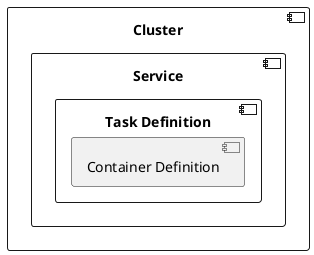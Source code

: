 @startuml
component Cluster {
    skinparam BackgroundColor transparent
    skinparam componentStyle uml2
    component Service {
        component "Task Definition" {
            component "Container Definition" {

            }
        }
    }
}
@enduml
